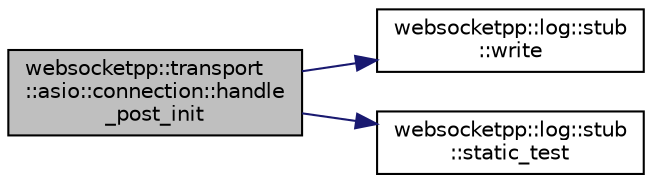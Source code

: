 digraph "websocketpp::transport::asio::connection::handle_post_init"
{
  edge [fontname="Helvetica",fontsize="10",labelfontname="Helvetica",labelfontsize="10"];
  node [fontname="Helvetica",fontsize="10",shape=record];
  rankdir="LR";
  Node19 [label="websocketpp::transport\l::asio::connection::handle\l_post_init",height=0.2,width=0.4,color="black", fillcolor="grey75", style="filled", fontcolor="black"];
  Node19 -> Node20 [color="midnightblue",fontsize="10",style="solid",fontname="Helvetica"];
  Node20 [label="websocketpp::log::stub\l::write",height=0.2,width=0.4,color="black", fillcolor="white", style="filled",URL="$classwebsocketpp_1_1log_1_1stub.html#ae14dd42a83305f2dd9c03fc5018c88ee",tooltip="Write a string message to the given channel. "];
  Node19 -> Node21 [color="midnightblue",fontsize="10",style="solid",fontname="Helvetica"];
  Node21 [label="websocketpp::log::stub\l::static_test",height=0.2,width=0.4,color="black", fillcolor="white", style="filled",URL="$classwebsocketpp_1_1log_1_1stub.html#a50ba8bfb0b2af7c494820a728eff0857",tooltip="Test whether a channel is statically enabled. "];
}
